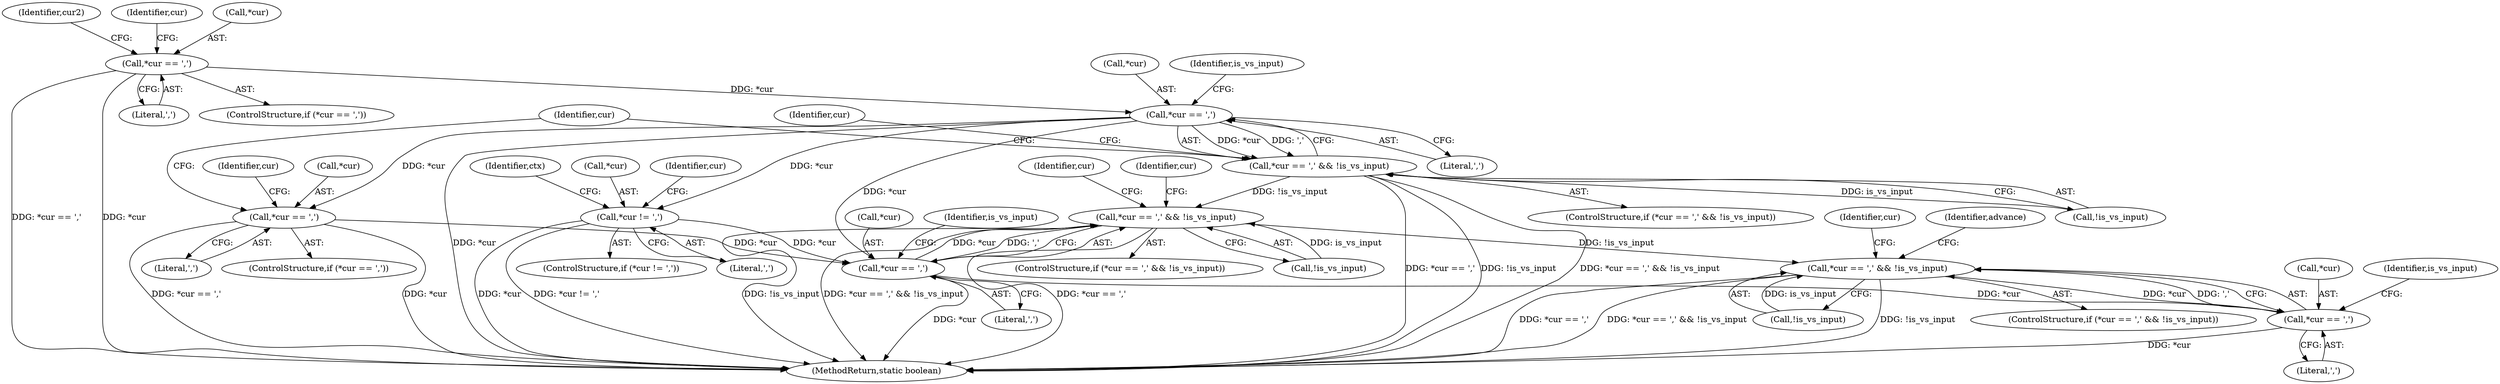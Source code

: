 digraph "0_virglrenderer_e534b51ca3c3cd25f3990589932a9ed711c59b27@pointer" {
"1003212" [label="(Call,*cur == ',')"];
"1003124" [label="(Call,*cur == ',')"];
"1003211" [label="(Call,*cur == ',' && !is_vs_input)"];
"1003678" [label="(Call,*cur == ',' && !is_vs_input)"];
"1003749" [label="(Call,*cur == ',' && !is_vs_input)"];
"1003371" [label="(Call,*cur != ',')"];
"1003679" [label="(Call,*cur == ',')"];
"1003750" [label="(Call,*cur == ',')"];
"1003564" [label="(Call,*cur == ',')"];
"1003741" [label="(Identifier,cur)"];
"1003127" [label="(Literal,',')"];
"1003130" [label="(Identifier,cur2)"];
"1003570" [label="(Identifier,cur)"];
"1003370" [label="(ControlStructure,if (*cur != ','))"];
"1003214" [label="(Identifier,cur)"];
"1003567" [label="(Literal,',')"];
"1003754" [label="(Call,!is_vs_input)"];
"1003677" [label="(ControlStructure,if (*cur == ',' && !is_vs_input))"];
"1003377" [label="(Identifier,ctx)"];
"1003683" [label="(Call,!is_vs_input)"];
"1003795" [label="(Identifier,advance)"];
"1003124" [label="(Call,*cur == ',')"];
"1004155" [label="(MethodReturn,static boolean)"];
"1003748" [label="(ControlStructure,if (*cur == ',' && !is_vs_input))"];
"1003213" [label="(Call,*cur)"];
"1003750" [label="(Call,*cur == ',')"];
"1003215" [label="(Literal,',')"];
"1003563" [label="(ControlStructure,if (*cur == ','))"];
"1003210" [label="(ControlStructure,if (*cur == ',' && !is_vs_input))"];
"1003753" [label="(Literal,',')"];
"1003688" [label="(Identifier,cur)"];
"1003212" [label="(Call,*cur == ',')"];
"1003372" [label="(Call,*cur)"];
"1003682" [label="(Literal,',')"];
"1003751" [label="(Call,*cur)"];
"1003125" [label="(Call,*cur)"];
"1003749" [label="(Call,*cur == ',' && !is_vs_input)"];
"1003382" [label="(Identifier,cur)"];
"1003217" [label="(Identifier,is_vs_input)"];
"1003211" [label="(Call,*cur == ',' && !is_vs_input)"];
"1003670" [label="(Identifier,cur)"];
"1003679" [label="(Call,*cur == ',')"];
"1003680" [label="(Call,*cur)"];
"1003565" [label="(Call,*cur)"];
"1003755" [label="(Identifier,is_vs_input)"];
"1003678" [label="(Call,*cur == ',' && !is_vs_input)"];
"1003759" [label="(Identifier,cur)"];
"1003371" [label="(Call,*cur != ',')"];
"1003216" [label="(Call,!is_vs_input)"];
"1003123" [label="(ControlStructure,if (*cur == ','))"];
"1003222" [label="(Identifier,cur)"];
"1003564" [label="(Call,*cur == ',')"];
"1003684" [label="(Identifier,is_vs_input)"];
"1003374" [label="(Literal,',')"];
"1003212" -> "1003211"  [label="AST: "];
"1003212" -> "1003215"  [label="CFG: "];
"1003213" -> "1003212"  [label="AST: "];
"1003215" -> "1003212"  [label="AST: "];
"1003217" -> "1003212"  [label="CFG: "];
"1003211" -> "1003212"  [label="CFG: "];
"1003212" -> "1004155"  [label="DDG: *cur"];
"1003212" -> "1003211"  [label="DDG: *cur"];
"1003212" -> "1003211"  [label="DDG: ','"];
"1003124" -> "1003212"  [label="DDG: *cur"];
"1003212" -> "1003371"  [label="DDG: *cur"];
"1003212" -> "1003564"  [label="DDG: *cur"];
"1003212" -> "1003679"  [label="DDG: *cur"];
"1003124" -> "1003123"  [label="AST: "];
"1003124" -> "1003127"  [label="CFG: "];
"1003125" -> "1003124"  [label="AST: "];
"1003127" -> "1003124"  [label="AST: "];
"1003130" -> "1003124"  [label="CFG: "];
"1003214" -> "1003124"  [label="CFG: "];
"1003124" -> "1004155"  [label="DDG: *cur"];
"1003124" -> "1004155"  [label="DDG: *cur == ','"];
"1003211" -> "1003210"  [label="AST: "];
"1003211" -> "1003216"  [label="CFG: "];
"1003216" -> "1003211"  [label="AST: "];
"1003222" -> "1003211"  [label="CFG: "];
"1003670" -> "1003211"  [label="CFG: "];
"1003211" -> "1004155"  [label="DDG: *cur == ','"];
"1003211" -> "1004155"  [label="DDG: !is_vs_input"];
"1003211" -> "1004155"  [label="DDG: *cur == ',' && !is_vs_input"];
"1003216" -> "1003211"  [label="DDG: is_vs_input"];
"1003211" -> "1003678"  [label="DDG: !is_vs_input"];
"1003678" -> "1003677"  [label="AST: "];
"1003678" -> "1003679"  [label="CFG: "];
"1003678" -> "1003683"  [label="CFG: "];
"1003679" -> "1003678"  [label="AST: "];
"1003683" -> "1003678"  [label="AST: "];
"1003688" -> "1003678"  [label="CFG: "];
"1003741" -> "1003678"  [label="CFG: "];
"1003678" -> "1004155"  [label="DDG: *cur == ',' && !is_vs_input"];
"1003678" -> "1004155"  [label="DDG: *cur == ','"];
"1003678" -> "1004155"  [label="DDG: !is_vs_input"];
"1003679" -> "1003678"  [label="DDG: *cur"];
"1003679" -> "1003678"  [label="DDG: ','"];
"1003683" -> "1003678"  [label="DDG: is_vs_input"];
"1003678" -> "1003749"  [label="DDG: !is_vs_input"];
"1003749" -> "1003748"  [label="AST: "];
"1003749" -> "1003750"  [label="CFG: "];
"1003749" -> "1003754"  [label="CFG: "];
"1003750" -> "1003749"  [label="AST: "];
"1003754" -> "1003749"  [label="AST: "];
"1003759" -> "1003749"  [label="CFG: "];
"1003795" -> "1003749"  [label="CFG: "];
"1003749" -> "1004155"  [label="DDG: *cur == ','"];
"1003749" -> "1004155"  [label="DDG: *cur == ',' && !is_vs_input"];
"1003749" -> "1004155"  [label="DDG: !is_vs_input"];
"1003750" -> "1003749"  [label="DDG: *cur"];
"1003750" -> "1003749"  [label="DDG: ','"];
"1003754" -> "1003749"  [label="DDG: is_vs_input"];
"1003371" -> "1003370"  [label="AST: "];
"1003371" -> "1003374"  [label="CFG: "];
"1003372" -> "1003371"  [label="AST: "];
"1003374" -> "1003371"  [label="AST: "];
"1003377" -> "1003371"  [label="CFG: "];
"1003382" -> "1003371"  [label="CFG: "];
"1003371" -> "1004155"  [label="DDG: *cur"];
"1003371" -> "1004155"  [label="DDG: *cur != ','"];
"1003371" -> "1003679"  [label="DDG: *cur"];
"1003679" -> "1003682"  [label="CFG: "];
"1003680" -> "1003679"  [label="AST: "];
"1003682" -> "1003679"  [label="AST: "];
"1003684" -> "1003679"  [label="CFG: "];
"1003679" -> "1004155"  [label="DDG: *cur"];
"1003564" -> "1003679"  [label="DDG: *cur"];
"1003679" -> "1003750"  [label="DDG: *cur"];
"1003750" -> "1003753"  [label="CFG: "];
"1003751" -> "1003750"  [label="AST: "];
"1003753" -> "1003750"  [label="AST: "];
"1003755" -> "1003750"  [label="CFG: "];
"1003750" -> "1004155"  [label="DDG: *cur"];
"1003564" -> "1003563"  [label="AST: "];
"1003564" -> "1003567"  [label="CFG: "];
"1003565" -> "1003564"  [label="AST: "];
"1003567" -> "1003564"  [label="AST: "];
"1003570" -> "1003564"  [label="CFG: "];
"1003670" -> "1003564"  [label="CFG: "];
"1003564" -> "1004155"  [label="DDG: *cur"];
"1003564" -> "1004155"  [label="DDG: *cur == ','"];
}
